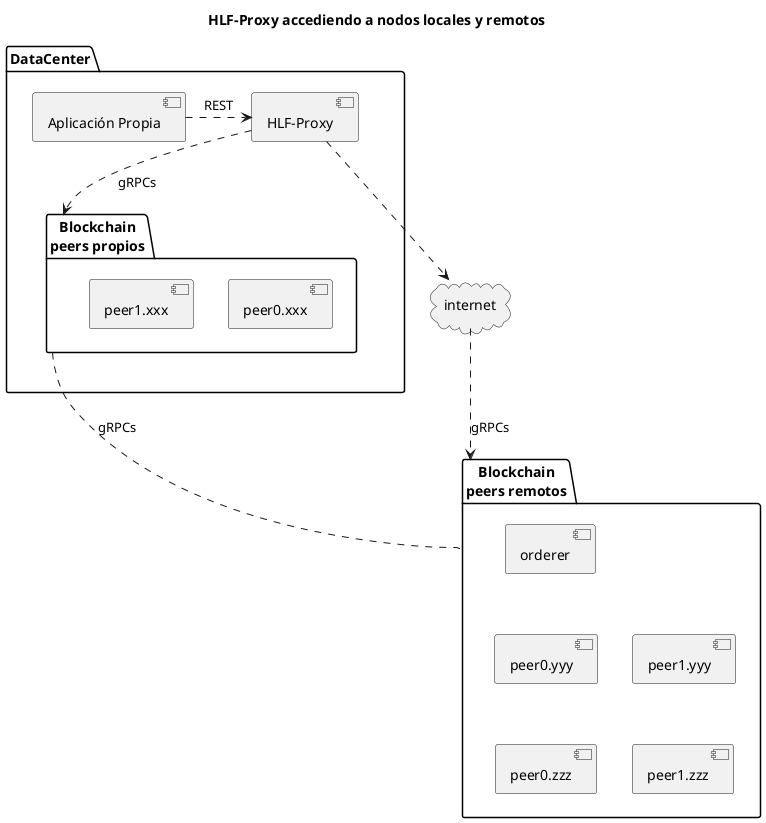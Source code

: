 @startuml deploy-accediendo-a-nodos-locales

title HLF-Proxy accediendo a nodos locales y remotos

package "Blockchain\npeers remotos" as remotos {
    [orderer]
    [peer0.yyy]
    [peer1.yyy]
    [peer0.zzz]
    [peer1.zzz]
    [peer0.yyy] .[hidden]up.> orderer  
    [peer0.yyy] .[hidden]right.> [peer1.yyy]  
    [peer0.zzz] .[hidden]up.> [peer0.yyy]  
    [peer0.zzz] .[hidden]right.> [peer1.zzz]  
} 

package DataCenter {
    component [HLF-Proxy] as proxy 
    component [Aplicación Propia] as app 
    package "Blockchain\npeers propios" as locales {
    [peer0.xxx]
    [peer1.xxx]
} 
} 

cloud internet

proxy ..> locales : gRPCs 
proxy ..> internet 
app .right.> proxy : REST 
internet ..> remotos : gRPCs 
locales .. remotos : gRPCs 

DataCenter -[hidden]left- remotos

@enduml
